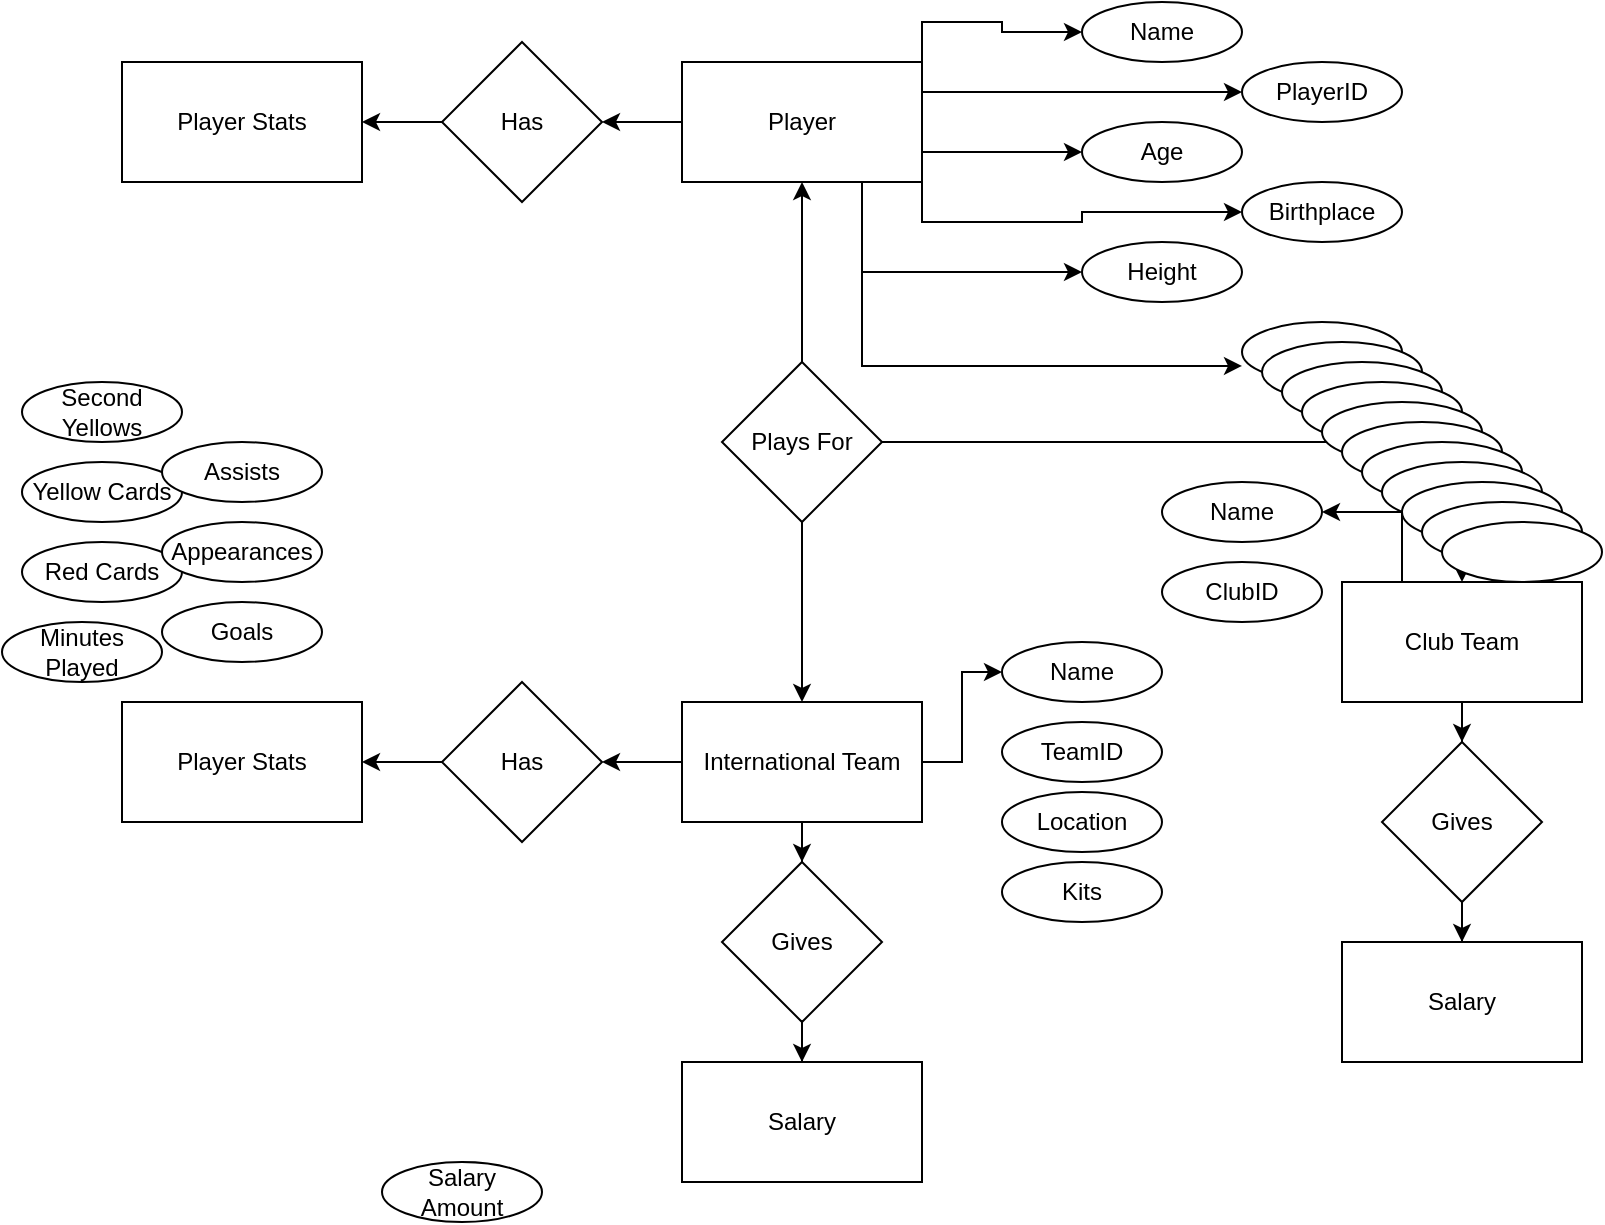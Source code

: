 <mxfile version="14.8.3" type="github">
  <diagram id="hnnvDxnK_jNdMAZsy6wo" name="Page-1">
    <mxGraphModel dx="1422" dy="832" grid="1" gridSize="10" guides="1" tooltips="1" connect="1" arrows="1" fold="1" page="1" pageScale="1" pageWidth="850" pageHeight="1100" math="0" shadow="0">
      <root>
        <mxCell id="0" />
        <mxCell id="1" parent="0" />
        <mxCell id="L8o548h7l8kxrl9L79Oe-40" style="edgeStyle=orthogonalEdgeStyle;rounded=0;orthogonalLoop=1;jettySize=auto;html=1;exitX=1;exitY=0.75;exitDx=0;exitDy=0;entryX=0;entryY=0.5;entryDx=0;entryDy=0;" edge="1" parent="1" source="L8o548h7l8kxrl9L79Oe-1" target="L8o548h7l8kxrl9L79Oe-6">
          <mxGeometry relative="1" as="geometry" />
        </mxCell>
        <mxCell id="L8o548h7l8kxrl9L79Oe-42" style="edgeStyle=orthogonalEdgeStyle;rounded=0;orthogonalLoop=1;jettySize=auto;html=1;exitX=1;exitY=0;exitDx=0;exitDy=0;entryX=0;entryY=0.5;entryDx=0;entryDy=0;" edge="1" parent="1" source="L8o548h7l8kxrl9L79Oe-1" target="L8o548h7l8kxrl9L79Oe-2">
          <mxGeometry relative="1" as="geometry" />
        </mxCell>
        <mxCell id="L8o548h7l8kxrl9L79Oe-43" style="edgeStyle=orthogonalEdgeStyle;rounded=0;orthogonalLoop=1;jettySize=auto;html=1;exitX=1;exitY=0.25;exitDx=0;exitDy=0;entryX=0;entryY=0.5;entryDx=0;entryDy=0;" edge="1" parent="1" source="L8o548h7l8kxrl9L79Oe-1" target="L8o548h7l8kxrl9L79Oe-37">
          <mxGeometry relative="1" as="geometry" />
        </mxCell>
        <mxCell id="L8o548h7l8kxrl9L79Oe-44" style="edgeStyle=orthogonalEdgeStyle;rounded=0;orthogonalLoop=1;jettySize=auto;html=1;exitX=1;exitY=1;exitDx=0;exitDy=0;entryX=0;entryY=0.5;entryDx=0;entryDy=0;" edge="1" parent="1" source="L8o548h7l8kxrl9L79Oe-1" target="L8o548h7l8kxrl9L79Oe-8">
          <mxGeometry relative="1" as="geometry" />
        </mxCell>
        <mxCell id="L8o548h7l8kxrl9L79Oe-45" style="edgeStyle=orthogonalEdgeStyle;rounded=0;orthogonalLoop=1;jettySize=auto;html=1;exitX=0.75;exitY=1;exitDx=0;exitDy=0;entryX=0;entryY=0.5;entryDx=0;entryDy=0;" edge="1" parent="1" source="L8o548h7l8kxrl9L79Oe-1" target="L8o548h7l8kxrl9L79Oe-14">
          <mxGeometry relative="1" as="geometry" />
        </mxCell>
        <mxCell id="L8o548h7l8kxrl9L79Oe-46" style="edgeStyle=orthogonalEdgeStyle;rounded=0;orthogonalLoop=1;jettySize=auto;html=1;exitX=0.75;exitY=1;exitDx=0;exitDy=0;entryX=0;entryY=0.733;entryDx=0;entryDy=0;entryPerimeter=0;" edge="1" parent="1" source="L8o548h7l8kxrl9L79Oe-1" target="L8o548h7l8kxrl9L79Oe-15">
          <mxGeometry relative="1" as="geometry" />
        </mxCell>
        <mxCell id="L8o548h7l8kxrl9L79Oe-49" value="" style="edgeStyle=orthogonalEdgeStyle;rounded=0;orthogonalLoop=1;jettySize=auto;html=1;" edge="1" parent="1" source="L8o548h7l8kxrl9L79Oe-1" target="L8o548h7l8kxrl9L79Oe-47">
          <mxGeometry relative="1" as="geometry" />
        </mxCell>
        <mxCell id="L8o548h7l8kxrl9L79Oe-1" value="Player" style="rounded=0;whiteSpace=wrap;html=1;" vertex="1" parent="1">
          <mxGeometry x="360" y="40" width="120" height="60" as="geometry" />
        </mxCell>
        <mxCell id="L8o548h7l8kxrl9L79Oe-2" value="Name" style="ellipse;whiteSpace=wrap;html=1;" vertex="1" parent="1">
          <mxGeometry x="560" y="10" width="80" height="30" as="geometry" />
        </mxCell>
        <mxCell id="L8o548h7l8kxrl9L79Oe-6" value="Age" style="ellipse;whiteSpace=wrap;html=1;" vertex="1" parent="1">
          <mxGeometry x="560" y="70" width="80" height="30" as="geometry" />
        </mxCell>
        <mxCell id="L8o548h7l8kxrl9L79Oe-8" value="Birthplace" style="ellipse;whiteSpace=wrap;html=1;" vertex="1" parent="1">
          <mxGeometry x="640" y="100" width="80" height="30" as="geometry" />
        </mxCell>
        <mxCell id="L8o548h7l8kxrl9L79Oe-10" value="" style="edgeStyle=orthogonalEdgeStyle;rounded=0;orthogonalLoop=1;jettySize=auto;html=1;" edge="1" parent="1" source="L8o548h7l8kxrl9L79Oe-9" target="L8o548h7l8kxrl9L79Oe-1">
          <mxGeometry relative="1" as="geometry" />
        </mxCell>
        <mxCell id="L8o548h7l8kxrl9L79Oe-17" value="" style="edgeStyle=orthogonalEdgeStyle;rounded=0;orthogonalLoop=1;jettySize=auto;html=1;" edge="1" parent="1" source="L8o548h7l8kxrl9L79Oe-9" target="L8o548h7l8kxrl9L79Oe-16">
          <mxGeometry relative="1" as="geometry" />
        </mxCell>
        <mxCell id="L8o548h7l8kxrl9L79Oe-33" style="edgeStyle=orthogonalEdgeStyle;rounded=0;orthogonalLoop=1;jettySize=auto;html=1;" edge="1" parent="1" source="L8o548h7l8kxrl9L79Oe-9" target="L8o548h7l8kxrl9L79Oe-18">
          <mxGeometry relative="1" as="geometry">
            <Array as="points" />
          </mxGeometry>
        </mxCell>
        <mxCell id="L8o548h7l8kxrl9L79Oe-9" value="Plays For&lt;br&gt;" style="rhombus;whiteSpace=wrap;html=1;" vertex="1" parent="1">
          <mxGeometry x="380" y="190" width="80" height="80" as="geometry" />
        </mxCell>
        <mxCell id="L8o548h7l8kxrl9L79Oe-14" value="Height" style="ellipse;whiteSpace=wrap;html=1;" vertex="1" parent="1">
          <mxGeometry x="560" y="130" width="80" height="30" as="geometry" />
        </mxCell>
        <mxCell id="L8o548h7l8kxrl9L79Oe-15" value="" style="ellipse;whiteSpace=wrap;html=1;" vertex="1" parent="1">
          <mxGeometry x="640" y="170" width="80" height="30" as="geometry" />
        </mxCell>
        <mxCell id="L8o548h7l8kxrl9L79Oe-32" value="" style="edgeStyle=orthogonalEdgeStyle;rounded=0;orthogonalLoop=1;jettySize=auto;html=1;" edge="1" parent="1" source="L8o548h7l8kxrl9L79Oe-16" target="L8o548h7l8kxrl9L79Oe-30">
          <mxGeometry relative="1" as="geometry" />
        </mxCell>
        <mxCell id="L8o548h7l8kxrl9L79Oe-51" style="edgeStyle=orthogonalEdgeStyle;rounded=0;orthogonalLoop=1;jettySize=auto;html=1;exitX=0.25;exitY=0;exitDx=0;exitDy=0;entryX=1;entryY=0.5;entryDx=0;entryDy=0;" edge="1" parent="1" source="L8o548h7l8kxrl9L79Oe-16" target="L8o548h7l8kxrl9L79Oe-36">
          <mxGeometry relative="1" as="geometry" />
        </mxCell>
        <mxCell id="L8o548h7l8kxrl9L79Oe-16" value="Club Team" style="rounded=0;whiteSpace=wrap;html=1;" vertex="1" parent="1">
          <mxGeometry x="690" y="300" width="120" height="60" as="geometry" />
        </mxCell>
        <mxCell id="L8o548h7l8kxrl9L79Oe-28" value="" style="edgeStyle=orthogonalEdgeStyle;rounded=0;orthogonalLoop=1;jettySize=auto;html=1;" edge="1" parent="1" source="L8o548h7l8kxrl9L79Oe-18" target="L8o548h7l8kxrl9L79Oe-25">
          <mxGeometry relative="1" as="geometry" />
        </mxCell>
        <mxCell id="L8o548h7l8kxrl9L79Oe-35" value="" style="edgeStyle=orthogonalEdgeStyle;rounded=0;orthogonalLoop=1;jettySize=auto;html=1;" edge="1" parent="1" source="L8o548h7l8kxrl9L79Oe-18" target="L8o548h7l8kxrl9L79Oe-34">
          <mxGeometry relative="1" as="geometry" />
        </mxCell>
        <mxCell id="L8o548h7l8kxrl9L79Oe-54" value="" style="edgeStyle=orthogonalEdgeStyle;rounded=0;orthogonalLoop=1;jettySize=auto;html=1;" edge="1" parent="1" source="L8o548h7l8kxrl9L79Oe-18" target="L8o548h7l8kxrl9L79Oe-52">
          <mxGeometry relative="1" as="geometry" />
        </mxCell>
        <mxCell id="L8o548h7l8kxrl9L79Oe-18" value="International Team" style="rounded=0;whiteSpace=wrap;html=1;" vertex="1" parent="1">
          <mxGeometry x="360" y="360" width="120" height="60" as="geometry" />
        </mxCell>
        <mxCell id="L8o548h7l8kxrl9L79Oe-29" value="" style="edgeStyle=orthogonalEdgeStyle;rounded=0;orthogonalLoop=1;jettySize=auto;html=1;" edge="1" parent="1" source="L8o548h7l8kxrl9L79Oe-25" target="L8o548h7l8kxrl9L79Oe-26">
          <mxGeometry relative="1" as="geometry" />
        </mxCell>
        <mxCell id="L8o548h7l8kxrl9L79Oe-25" value="Gives" style="rhombus;whiteSpace=wrap;html=1;" vertex="1" parent="1">
          <mxGeometry x="380" y="440" width="80" height="80" as="geometry" />
        </mxCell>
        <mxCell id="L8o548h7l8kxrl9L79Oe-26" value="Salary" style="rounded=0;whiteSpace=wrap;html=1;" vertex="1" parent="1">
          <mxGeometry x="360" y="540" width="120" height="60" as="geometry" />
        </mxCell>
        <mxCell id="L8o548h7l8kxrl9L79Oe-27" value="Salary" style="rounded=0;whiteSpace=wrap;html=1;" vertex="1" parent="1">
          <mxGeometry x="690" y="480" width="120" height="60" as="geometry" />
        </mxCell>
        <mxCell id="L8o548h7l8kxrl9L79Oe-31" value="" style="edgeStyle=orthogonalEdgeStyle;rounded=0;orthogonalLoop=1;jettySize=auto;html=1;" edge="1" parent="1" source="L8o548h7l8kxrl9L79Oe-30" target="L8o548h7l8kxrl9L79Oe-27">
          <mxGeometry relative="1" as="geometry" />
        </mxCell>
        <mxCell id="L8o548h7l8kxrl9L79Oe-30" value="Gives" style="rhombus;whiteSpace=wrap;html=1;" vertex="1" parent="1">
          <mxGeometry x="710" y="380" width="80" height="80" as="geometry" />
        </mxCell>
        <mxCell id="L8o548h7l8kxrl9L79Oe-34" value="Name" style="ellipse;whiteSpace=wrap;html=1;rounded=0;" vertex="1" parent="1">
          <mxGeometry x="520" y="330" width="80" height="30" as="geometry" />
        </mxCell>
        <mxCell id="L8o548h7l8kxrl9L79Oe-36" value="Name" style="ellipse;whiteSpace=wrap;html=1;rounded=0;" vertex="1" parent="1">
          <mxGeometry x="600" y="250" width="80" height="30" as="geometry" />
        </mxCell>
        <mxCell id="L8o548h7l8kxrl9L79Oe-37" value="PlayerID" style="ellipse;whiteSpace=wrap;html=1;" vertex="1" parent="1">
          <mxGeometry x="640" y="40" width="80" height="30" as="geometry" />
        </mxCell>
        <mxCell id="L8o548h7l8kxrl9L79Oe-50" value="" style="edgeStyle=orthogonalEdgeStyle;rounded=0;orthogonalLoop=1;jettySize=auto;html=1;" edge="1" parent="1" source="L8o548h7l8kxrl9L79Oe-47" target="L8o548h7l8kxrl9L79Oe-48">
          <mxGeometry relative="1" as="geometry" />
        </mxCell>
        <mxCell id="L8o548h7l8kxrl9L79Oe-47" value="Has" style="rhombus;whiteSpace=wrap;html=1;" vertex="1" parent="1">
          <mxGeometry x="240" y="30" width="80" height="80" as="geometry" />
        </mxCell>
        <mxCell id="L8o548h7l8kxrl9L79Oe-48" value="Player Stats" style="rounded=0;whiteSpace=wrap;html=1;" vertex="1" parent="1">
          <mxGeometry x="80" y="40" width="120" height="60" as="geometry" />
        </mxCell>
        <mxCell id="L8o548h7l8kxrl9L79Oe-55" value="" style="edgeStyle=orthogonalEdgeStyle;rounded=0;orthogonalLoop=1;jettySize=auto;html=1;" edge="1" parent="1" source="L8o548h7l8kxrl9L79Oe-52" target="L8o548h7l8kxrl9L79Oe-53">
          <mxGeometry relative="1" as="geometry" />
        </mxCell>
        <mxCell id="L8o548h7l8kxrl9L79Oe-52" value="Has" style="rhombus;whiteSpace=wrap;html=1;" vertex="1" parent="1">
          <mxGeometry x="240" y="350" width="80" height="80" as="geometry" />
        </mxCell>
        <mxCell id="L8o548h7l8kxrl9L79Oe-53" value="Player Stats" style="rounded=0;whiteSpace=wrap;html=1;" vertex="1" parent="1">
          <mxGeometry x="80" y="360" width="120" height="60" as="geometry" />
        </mxCell>
        <mxCell id="L8o548h7l8kxrl9L79Oe-56" value="TeamID" style="ellipse;whiteSpace=wrap;html=1;" vertex="1" parent="1">
          <mxGeometry x="520" y="370" width="80" height="30" as="geometry" />
        </mxCell>
        <mxCell id="L8o548h7l8kxrl9L79Oe-57" value="ClubID" style="ellipse;whiteSpace=wrap;html=1;" vertex="1" parent="1">
          <mxGeometry x="600" y="290" width="80" height="30" as="geometry" />
        </mxCell>
        <mxCell id="L8o548h7l8kxrl9L79Oe-58" value="" style="ellipse;whiteSpace=wrap;html=1;" vertex="1" parent="1">
          <mxGeometry x="650" y="180" width="80" height="30" as="geometry" />
        </mxCell>
        <mxCell id="L8o548h7l8kxrl9L79Oe-59" value="" style="ellipse;whiteSpace=wrap;html=1;" vertex="1" parent="1">
          <mxGeometry x="660" y="190" width="80" height="30" as="geometry" />
        </mxCell>
        <mxCell id="L8o548h7l8kxrl9L79Oe-60" value="" style="ellipse;whiteSpace=wrap;html=1;" vertex="1" parent="1">
          <mxGeometry x="670" y="200" width="80" height="30" as="geometry" />
        </mxCell>
        <mxCell id="L8o548h7l8kxrl9L79Oe-61" value="" style="ellipse;whiteSpace=wrap;html=1;" vertex="1" parent="1">
          <mxGeometry x="680" y="210" width="80" height="30" as="geometry" />
        </mxCell>
        <mxCell id="L8o548h7l8kxrl9L79Oe-62" value="" style="ellipse;whiteSpace=wrap;html=1;" vertex="1" parent="1">
          <mxGeometry x="690" y="220" width="80" height="30" as="geometry" />
        </mxCell>
        <mxCell id="L8o548h7l8kxrl9L79Oe-63" value="" style="ellipse;whiteSpace=wrap;html=1;" vertex="1" parent="1">
          <mxGeometry x="700" y="230" width="80" height="30" as="geometry" />
        </mxCell>
        <mxCell id="L8o548h7l8kxrl9L79Oe-64" value="" style="ellipse;whiteSpace=wrap;html=1;" vertex="1" parent="1">
          <mxGeometry x="710" y="240" width="80" height="30" as="geometry" />
        </mxCell>
        <mxCell id="L8o548h7l8kxrl9L79Oe-65" value="" style="ellipse;whiteSpace=wrap;html=1;" vertex="1" parent="1">
          <mxGeometry x="720" y="250" width="80" height="30" as="geometry" />
        </mxCell>
        <mxCell id="L8o548h7l8kxrl9L79Oe-66" value="" style="ellipse;whiteSpace=wrap;html=1;" vertex="1" parent="1">
          <mxGeometry x="730" y="260" width="80" height="30" as="geometry" />
        </mxCell>
        <mxCell id="L8o548h7l8kxrl9L79Oe-67" value="" style="ellipse;whiteSpace=wrap;html=1;" vertex="1" parent="1">
          <mxGeometry x="740" y="270" width="80" height="30" as="geometry" />
        </mxCell>
        <mxCell id="L8o548h7l8kxrl9L79Oe-68" value="Kits" style="ellipse;whiteSpace=wrap;html=1;" vertex="1" parent="1">
          <mxGeometry x="520" y="440" width="80" height="30" as="geometry" />
        </mxCell>
        <mxCell id="L8o548h7l8kxrl9L79Oe-69" value="Location" style="ellipse;whiteSpace=wrap;html=1;" vertex="1" parent="1">
          <mxGeometry x="520" y="405" width="80" height="30" as="geometry" />
        </mxCell>
        <mxCell id="L8o548h7l8kxrl9L79Oe-70" value="Salary Amount" style="ellipse;whiteSpace=wrap;html=1;" vertex="1" parent="1">
          <mxGeometry x="210" y="590" width="80" height="30" as="geometry" />
        </mxCell>
        <mxCell id="L8o548h7l8kxrl9L79Oe-71" value="Minutes Played" style="ellipse;whiteSpace=wrap;html=1;" vertex="1" parent="1">
          <mxGeometry x="20" y="320" width="80" height="30" as="geometry" />
        </mxCell>
        <mxCell id="L8o548h7l8kxrl9L79Oe-72" value="Second Yellows" style="ellipse;whiteSpace=wrap;html=1;" vertex="1" parent="1">
          <mxGeometry x="30" y="200" width="80" height="30" as="geometry" />
        </mxCell>
        <mxCell id="L8o548h7l8kxrl9L79Oe-73" value="Red Cards" style="ellipse;whiteSpace=wrap;html=1;" vertex="1" parent="1">
          <mxGeometry x="30" y="280" width="80" height="30" as="geometry" />
        </mxCell>
        <mxCell id="L8o548h7l8kxrl9L79Oe-74" value="Yellow Cards" style="ellipse;whiteSpace=wrap;html=1;" vertex="1" parent="1">
          <mxGeometry x="30" y="240" width="80" height="30" as="geometry" />
        </mxCell>
        <mxCell id="L8o548h7l8kxrl9L79Oe-75" value="Assists" style="ellipse;whiteSpace=wrap;html=1;" vertex="1" parent="1">
          <mxGeometry x="100" y="230" width="80" height="30" as="geometry" />
        </mxCell>
        <mxCell id="L8o548h7l8kxrl9L79Oe-76" value="Goals" style="ellipse;whiteSpace=wrap;html=1;" vertex="1" parent="1">
          <mxGeometry x="100" y="310" width="80" height="30" as="geometry" />
        </mxCell>
        <mxCell id="L8o548h7l8kxrl9L79Oe-77" value="Appearances" style="ellipse;whiteSpace=wrap;html=1;" vertex="1" parent="1">
          <mxGeometry x="100" y="270" width="80" height="30" as="geometry" />
        </mxCell>
      </root>
    </mxGraphModel>
  </diagram>
</mxfile>

